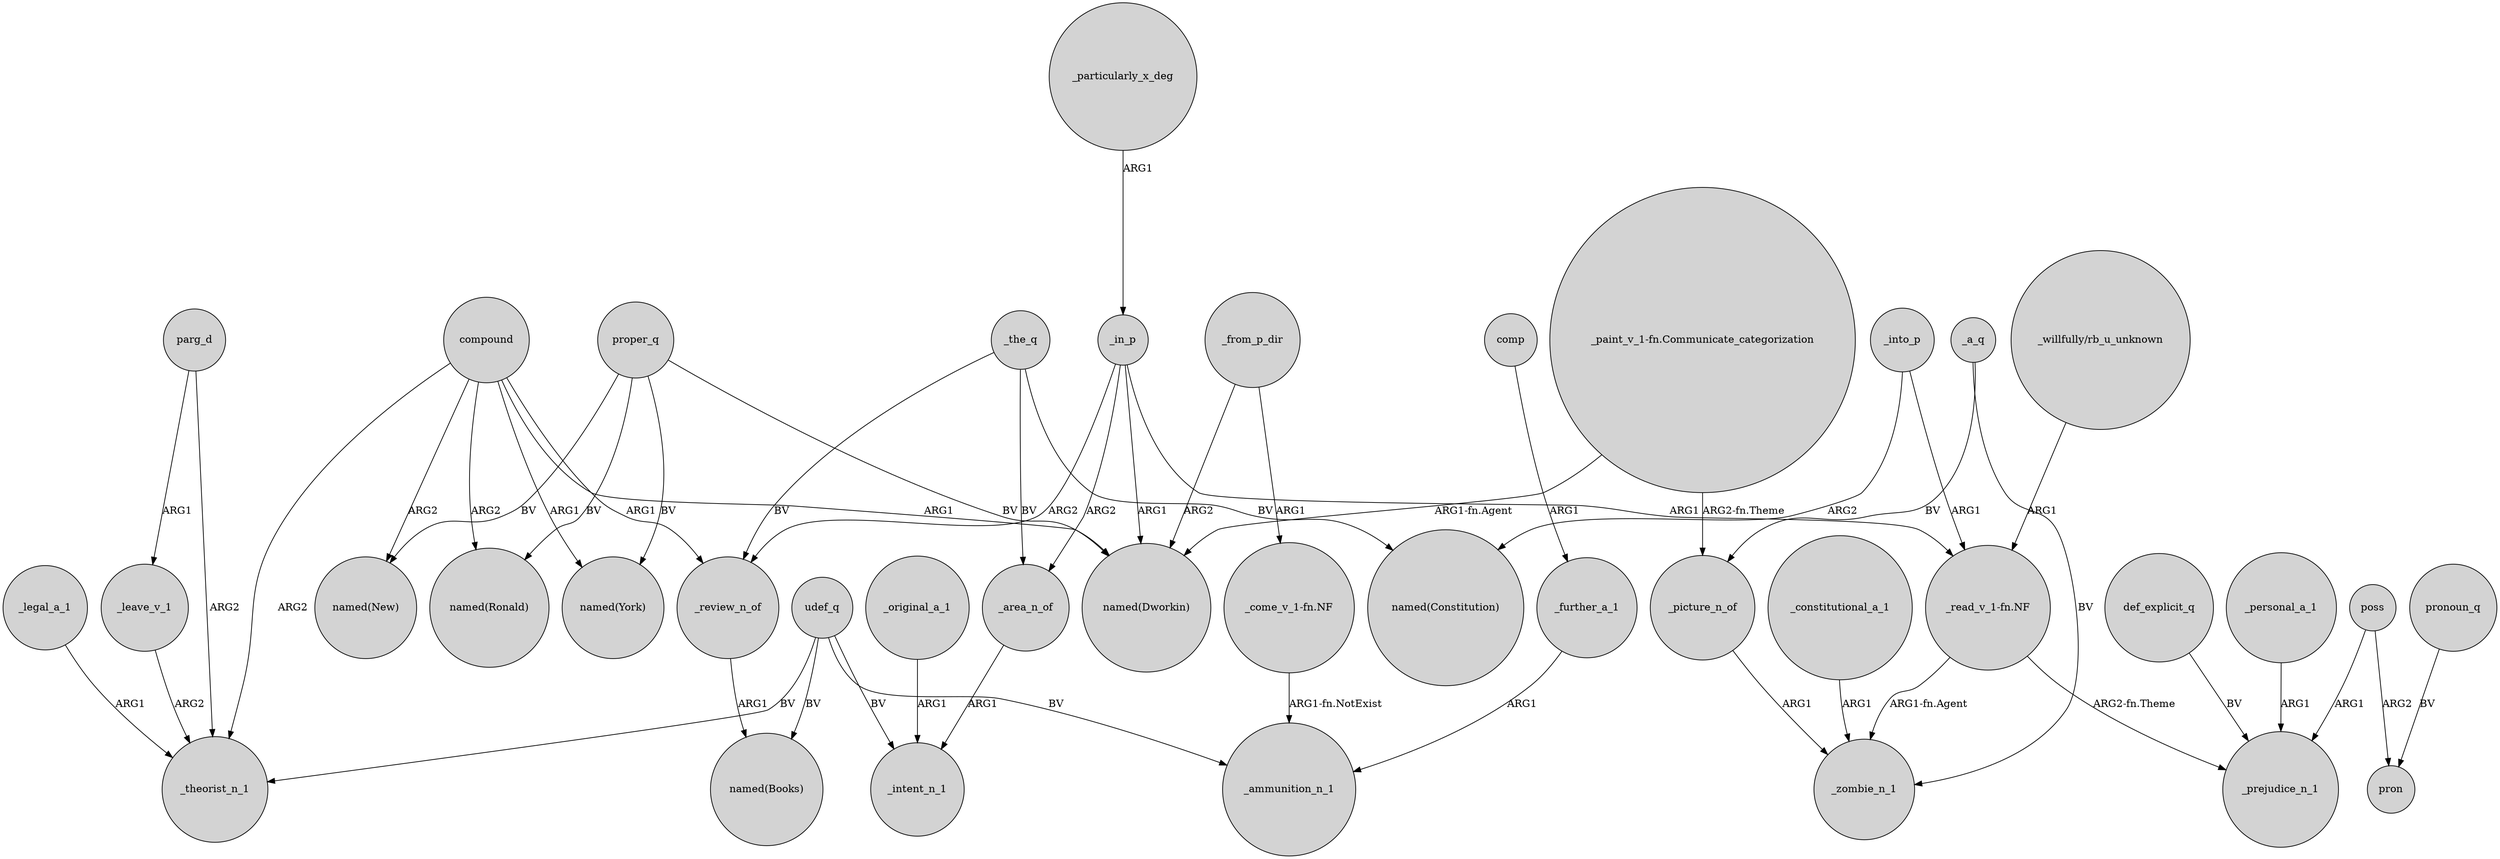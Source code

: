 digraph {
	node [shape=circle style=filled]
	_legal_a_1 -> _theorist_n_1 [label=ARG1]
	compound -> "named(New)" [label=ARG2]
	_picture_n_of -> _zombie_n_1 [label=ARG1]
	compound -> _theorist_n_1 [label=ARG2]
	poss -> pron [label=ARG2]
	proper_q -> "named(New)" [label=BV]
	_particularly_x_deg -> _in_p [label=ARG1]
	_area_n_of -> _intent_n_1 [label=ARG1]
	udef_q -> _theorist_n_1 [label=BV]
	proper_q -> "named(Ronald)" [label=BV]
	def_explicit_q -> _prejudice_n_1 [label=BV]
	parg_d -> _leave_v_1 [label=ARG1]
	udef_q -> _ammunition_n_1 [label=BV]
	_a_q -> _zombie_n_1 [label=BV]
	_leave_v_1 -> _theorist_n_1 [label=ARG2]
	_a_q -> _picture_n_of [label=BV]
	compound -> "named(Ronald)" [label=ARG2]
	compound -> "named(Dworkin)" [label=ARG1]
	_personal_a_1 -> _prejudice_n_1 [label=ARG1]
	pronoun_q -> pron [label=BV]
	compound -> "named(York)" [label=ARG1]
	proper_q -> "named(Dworkin)" [label=BV]
	comp -> _further_a_1 [label=ARG1]
	"_come_v_1-fn.NF" -> _ammunition_n_1 [label="ARG1-fn.NotExist"]
	_the_q -> _review_n_of [label=BV]
	parg_d -> _theorist_n_1 [label=ARG2]
	"_paint_v_1-fn.Communicate_categorization" -> _picture_n_of [label="ARG2-fn.Theme"]
	"_read_v_1-fn.NF" -> _zombie_n_1 [label="ARG1-fn.Agent"]
	"_read_v_1-fn.NF" -> _prejudice_n_1 [label="ARG2-fn.Theme"]
	compound -> _review_n_of [label=ARG1]
	_constitutional_a_1 -> _zombie_n_1 [label=ARG1]
	_into_p -> "named(Constitution)" [label=ARG2]
	_the_q -> _area_n_of [label=BV]
	"_paint_v_1-fn.Communicate_categorization" -> "named(Dworkin)" [label="ARG1-fn.Agent"]
	_original_a_1 -> _intent_n_1 [label=ARG1]
	udef_q -> _intent_n_1 [label=BV]
	_in_p -> "_read_v_1-fn.NF" [label=ARG1]
	_in_p -> _review_n_of [label=ARG2]
	_in_p -> _area_n_of [label=ARG2]
	_the_q -> "named(Constitution)" [label=BV]
	poss -> _prejudice_n_1 [label=ARG1]
	udef_q -> "named(Books)" [label=BV]
	proper_q -> "named(York)" [label=BV]
	_from_p_dir -> "_come_v_1-fn.NF" [label=ARG1]
	_from_p_dir -> "named(Dworkin)" [label=ARG2]
	_into_p -> "_read_v_1-fn.NF" [label=ARG1]
	"_willfully/rb_u_unknown" -> "_read_v_1-fn.NF" [label=ARG1]
	_in_p -> "named(Dworkin)" [label=ARG1]
	_further_a_1 -> _ammunition_n_1 [label=ARG1]
	_review_n_of -> "named(Books)" [label=ARG1]
}
